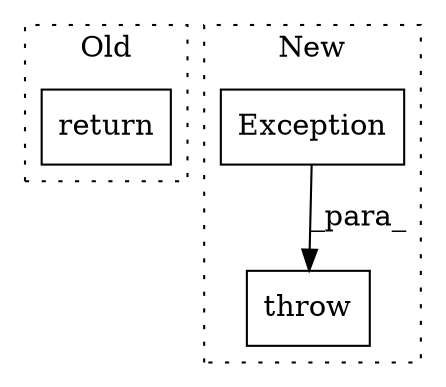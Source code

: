 digraph G {
subgraph cluster0 {
1 [label="return" a="41" s="19129" l="16" shape="box"];
label = "Old";
style="dotted";
}
subgraph cluster1 {
2 [label="Exception" a="32" s="19240,19253" l="10,1" shape="box"];
3 [label="throw" a="53" s="19234" l="6" shape="box"];
label = "New";
style="dotted";
}
2 -> 3 [label="_para_"];
}